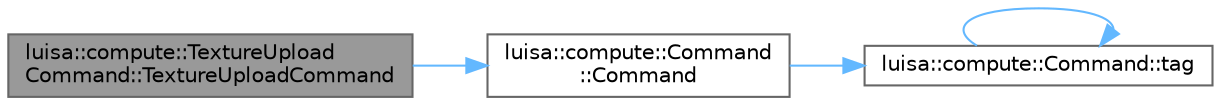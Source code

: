 digraph "luisa::compute::TextureUploadCommand::TextureUploadCommand"
{
 // LATEX_PDF_SIZE
  bgcolor="transparent";
  edge [fontname=Helvetica,fontsize=10,labelfontname=Helvetica,labelfontsize=10];
  node [fontname=Helvetica,fontsize=10,shape=box,height=0.2,width=0.4];
  rankdir="LR";
  Node1 [id="Node000001",label="luisa::compute::TextureUpload\lCommand::TextureUploadCommand",height=0.2,width=0.4,color="gray40", fillcolor="grey60", style="filled", fontcolor="black",tooltip=" "];
  Node1 -> Node2 [id="edge1_Node000001_Node000002",color="steelblue1",style="solid",tooltip=" "];
  Node2 [id="Node000002",label="luisa::compute::Command\l::Command",height=0.2,width=0.4,color="grey40", fillcolor="white", style="filled",URL="$classluisa_1_1compute_1_1_command.html#a5e3352338fbe2300dbde316632484f56",tooltip=" "];
  Node2 -> Node3 [id="edge2_Node000002_Node000003",color="steelblue1",style="solid",tooltip=" "];
  Node3 [id="Node000003",label="luisa::compute::Command::tag",height=0.2,width=0.4,color="grey40", fillcolor="white", style="filled",URL="$classluisa_1_1compute_1_1_command.html#af5d6279e53fdc5a6bb50b95d7f0591ba",tooltip=" "];
  Node3 -> Node3 [id="edge3_Node000003_Node000003",color="steelblue1",style="solid",tooltip=" "];
}
